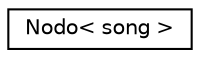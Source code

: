 digraph "Graphical Class Hierarchy"
{
 // LATEX_PDF_SIZE
  edge [fontname="Helvetica",fontsize="10",labelfontname="Helvetica",labelfontsize="10"];
  node [fontname="Helvetica",fontsize="10",shape=record];
  rankdir="LR";
  Node0 [label="Nodo\< song \>",height=0.2,width=0.4,color="black", fillcolor="white", style="filled",URL="$class_nodo.html",tooltip=" "];
}
